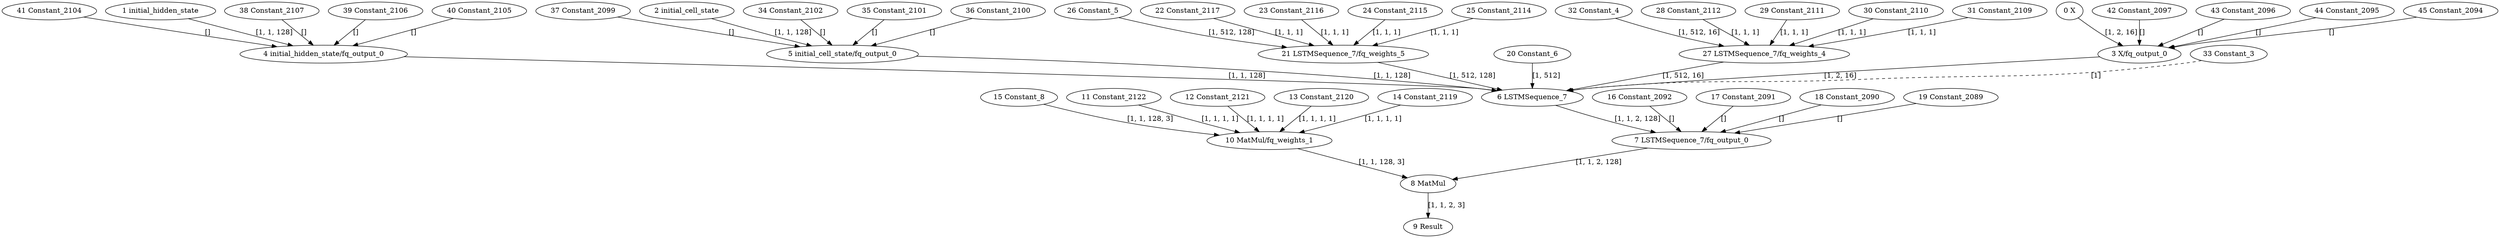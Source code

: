 strict digraph  {
"0 X" [id=0, type=Parameter];
"1 initial_hidden_state" [id=1, type=Parameter];
"2 initial_cell_state" [id=2, type=Parameter];
"3 X/fq_output_0" [id=3, type=FakeQuantize];
"4 initial_hidden_state/fq_output_0" [id=4, type=FakeQuantize];
"5 initial_cell_state/fq_output_0" [id=5, type=FakeQuantize];
"6 LSTMSequence_7" [id=6, type=LSTMSequence];
"7 LSTMSequence_7/fq_output_0" [id=7, type=FakeQuantize];
"8 MatMul" [id=8, type=MatMul];
"9 Result" [id=9, type=Result];
"10 MatMul/fq_weights_1" [id=10, type=FakeQuantize];
"11 Constant_2122" [id=11, type=Constant];
"12 Constant_2121" [id=12, type=Constant];
"13 Constant_2120" [id=13, type=Constant];
"14 Constant_2119" [id=14, type=Constant];
"15 Constant_8" [id=15, type=Constant];
"16 Constant_2092" [id=16, type=Constant];
"17 Constant_2091" [id=17, type=Constant];
"18 Constant_2090" [id=18, type=Constant];
"19 Constant_2089" [id=19, type=Constant];
"20 Constant_6" [id=20, type=Constant];
"21 LSTMSequence_7/fq_weights_5" [id=21, type=FakeQuantize];
"22 Constant_2117" [id=22, type=Constant];
"23 Constant_2116" [id=23, type=Constant];
"24 Constant_2115" [id=24, type=Constant];
"25 Constant_2114" [id=25, type=Constant];
"26 Constant_5" [id=26, type=Constant];
"27 LSTMSequence_7/fq_weights_4" [id=27, type=FakeQuantize];
"28 Constant_2112" [id=28, type=Constant];
"29 Constant_2111" [id=29, type=Constant];
"30 Constant_2110" [id=30, type=Constant];
"31 Constant_2109" [id=31, type=Constant];
"32 Constant_4" [id=32, type=Constant];
"33 Constant_3" [id=33, type=Constant];
"34 Constant_2102" [id=34, type=Constant];
"35 Constant_2101" [id=35, type=Constant];
"36 Constant_2100" [id=36, type=Constant];
"37 Constant_2099" [id=37, type=Constant];
"38 Constant_2107" [id=38, type=Constant];
"39 Constant_2106" [id=39, type=Constant];
"40 Constant_2105" [id=40, type=Constant];
"41 Constant_2104" [id=41, type=Constant];
"42 Constant_2097" [id=42, type=Constant];
"43 Constant_2096" [id=43, type=Constant];
"44 Constant_2095" [id=44, type=Constant];
"45 Constant_2094" [id=45, type=Constant];
"0 X" -> "3 X/fq_output_0"  [label="[1, 2, 16]", style=solid];
"1 initial_hidden_state" -> "4 initial_hidden_state/fq_output_0"  [label="[1, 1, 128]", style=solid];
"2 initial_cell_state" -> "5 initial_cell_state/fq_output_0"  [label="[1, 1, 128]", style=solid];
"3 X/fq_output_0" -> "6 LSTMSequence_7"  [label="[1, 2, 16]", style=solid];
"4 initial_hidden_state/fq_output_0" -> "6 LSTMSequence_7"  [label="[1, 1, 128]", style=solid];
"5 initial_cell_state/fq_output_0" -> "6 LSTMSequence_7"  [label="[1, 1, 128]", style=solid];
"6 LSTMSequence_7" -> "7 LSTMSequence_7/fq_output_0"  [label="[1, 1, 2, 128]", style=solid];
"7 LSTMSequence_7/fq_output_0" -> "8 MatMul"  [label="[1, 1, 2, 128]", style=solid];
"8 MatMul" -> "9 Result"  [label="[1, 1, 2, 3]", style=solid];
"10 MatMul/fq_weights_1" -> "8 MatMul"  [label="[1, 1, 128, 3]", style=solid];
"11 Constant_2122" -> "10 MatMul/fq_weights_1"  [label="[1, 1, 1, 1]", style=solid];
"12 Constant_2121" -> "10 MatMul/fq_weights_1"  [label="[1, 1, 1, 1]", style=solid];
"13 Constant_2120" -> "10 MatMul/fq_weights_1"  [label="[1, 1, 1, 1]", style=solid];
"14 Constant_2119" -> "10 MatMul/fq_weights_1"  [label="[1, 1, 1, 1]", style=solid];
"15 Constant_8" -> "10 MatMul/fq_weights_1"  [label="[1, 1, 128, 3]", style=solid];
"16 Constant_2092" -> "7 LSTMSequence_7/fq_output_0"  [label="[]", style=solid];
"17 Constant_2091" -> "7 LSTMSequence_7/fq_output_0"  [label="[]", style=solid];
"18 Constant_2090" -> "7 LSTMSequence_7/fq_output_0"  [label="[]", style=solid];
"19 Constant_2089" -> "7 LSTMSequence_7/fq_output_0"  [label="[]", style=solid];
"20 Constant_6" -> "6 LSTMSequence_7"  [label="[1, 512]", style=solid];
"21 LSTMSequence_7/fq_weights_5" -> "6 LSTMSequence_7"  [label="[1, 512, 128]", style=solid];
"22 Constant_2117" -> "21 LSTMSequence_7/fq_weights_5"  [label="[1, 1, 1]", style=solid];
"23 Constant_2116" -> "21 LSTMSequence_7/fq_weights_5"  [label="[1, 1, 1]", style=solid];
"24 Constant_2115" -> "21 LSTMSequence_7/fq_weights_5"  [label="[1, 1, 1]", style=solid];
"25 Constant_2114" -> "21 LSTMSequence_7/fq_weights_5"  [label="[1, 1, 1]", style=solid];
"26 Constant_5" -> "21 LSTMSequence_7/fq_weights_5"  [label="[1, 512, 128]", style=solid];
"27 LSTMSequence_7/fq_weights_4" -> "6 LSTMSequence_7"  [label="[1, 512, 16]", style=solid];
"28 Constant_2112" -> "27 LSTMSequence_7/fq_weights_4"  [label="[1, 1, 1]", style=solid];
"29 Constant_2111" -> "27 LSTMSequence_7/fq_weights_4"  [label="[1, 1, 1]", style=solid];
"30 Constant_2110" -> "27 LSTMSequence_7/fq_weights_4"  [label="[1, 1, 1]", style=solid];
"31 Constant_2109" -> "27 LSTMSequence_7/fq_weights_4"  [label="[1, 1, 1]", style=solid];
"32 Constant_4" -> "27 LSTMSequence_7/fq_weights_4"  [label="[1, 512, 16]", style=solid];
"33 Constant_3" -> "6 LSTMSequence_7"  [label="[1]", style=dashed];
"34 Constant_2102" -> "5 initial_cell_state/fq_output_0"  [label="[]", style=solid];
"35 Constant_2101" -> "5 initial_cell_state/fq_output_0"  [label="[]", style=solid];
"36 Constant_2100" -> "5 initial_cell_state/fq_output_0"  [label="[]", style=solid];
"37 Constant_2099" -> "5 initial_cell_state/fq_output_0"  [label="[]", style=solid];
"38 Constant_2107" -> "4 initial_hidden_state/fq_output_0"  [label="[]", style=solid];
"39 Constant_2106" -> "4 initial_hidden_state/fq_output_0"  [label="[]", style=solid];
"40 Constant_2105" -> "4 initial_hidden_state/fq_output_0"  [label="[]", style=solid];
"41 Constant_2104" -> "4 initial_hidden_state/fq_output_0"  [label="[]", style=solid];
"42 Constant_2097" -> "3 X/fq_output_0"  [label="[]", style=solid];
"43 Constant_2096" -> "3 X/fq_output_0"  [label="[]", style=solid];
"44 Constant_2095" -> "3 X/fq_output_0"  [label="[]", style=solid];
"45 Constant_2094" -> "3 X/fq_output_0"  [label="[]", style=solid];
}
